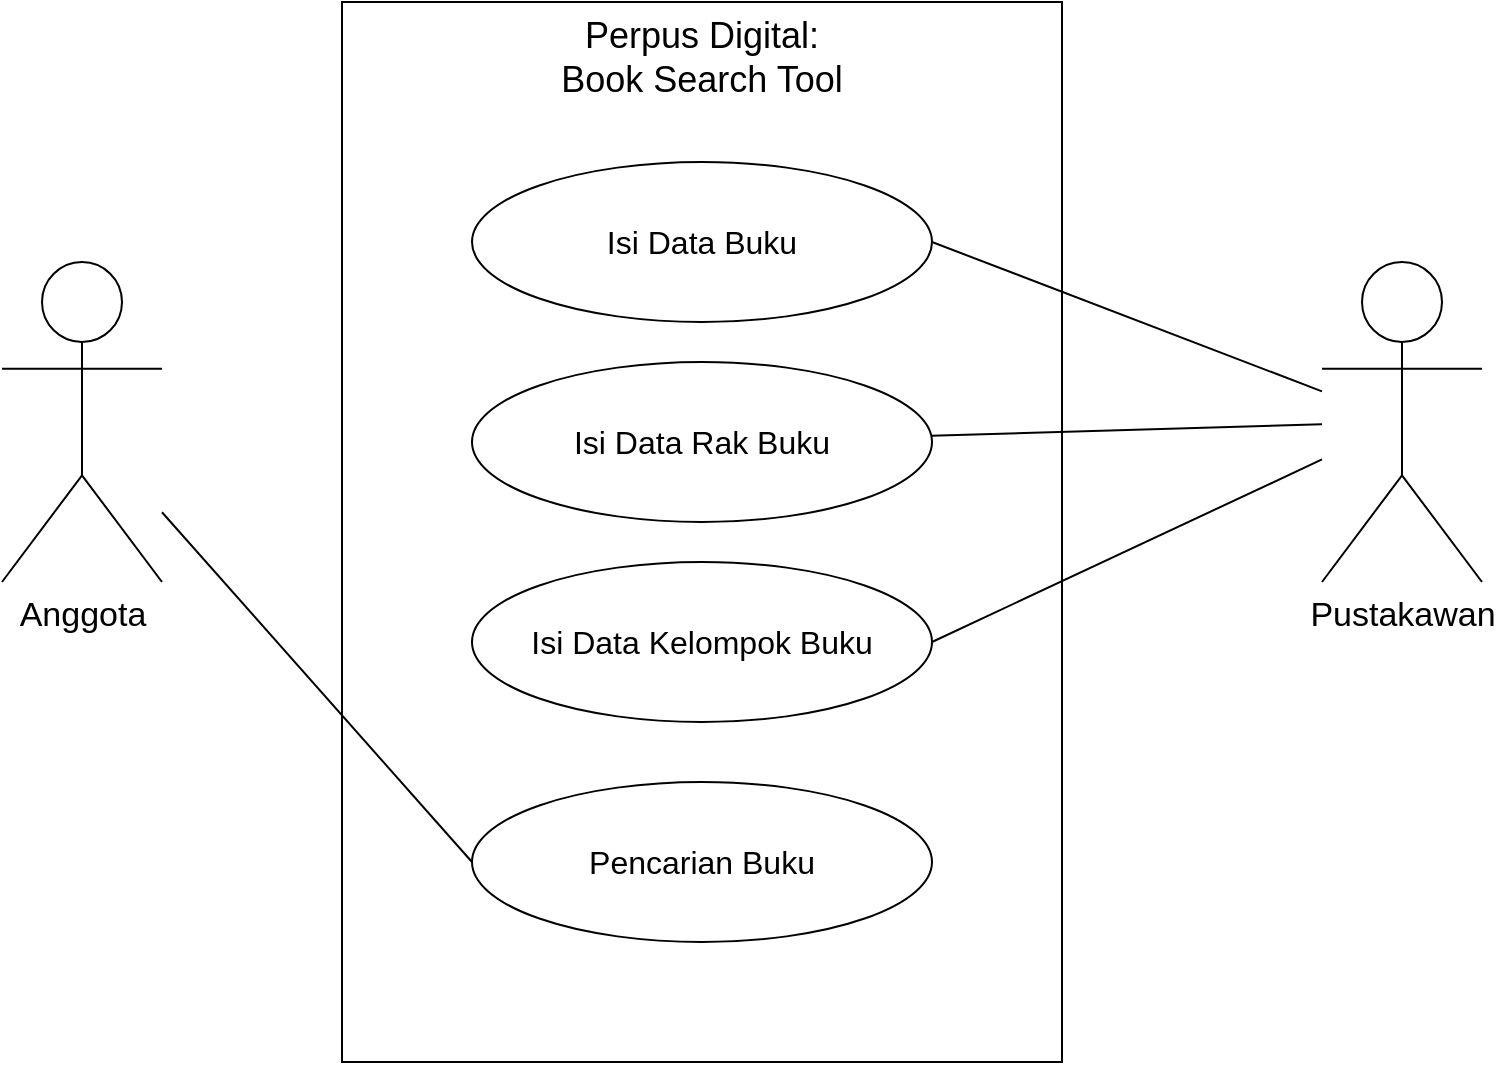 <mxfile version="22.0.4" type="github">
  <diagram name="Page-1" id="Qe8NNqC1n_HQHfVnkkSb">
    <mxGraphModel dx="1083" dy="555" grid="1" gridSize="10" guides="1" tooltips="1" connect="1" arrows="1" fold="1" page="1" pageScale="1" pageWidth="1100" pageHeight="850" math="0" shadow="0">
      <root>
        <mxCell id="0" />
        <mxCell id="1" parent="0" />
        <mxCell id="de2frktTmuJ2hW_A-FVS-1" value="Perpus Digital:&lt;br style=&quot;font-size: 18px;&quot;&gt;Book Search Tool" style="rounded=0;whiteSpace=wrap;html=1;verticalAlign=top;fontSize=18;" vertex="1" parent="1">
          <mxGeometry x="370" y="70" width="360" height="530" as="geometry" />
        </mxCell>
        <mxCell id="de2frktTmuJ2hW_A-FVS-2" value="Isi Data Buku" style="ellipse;whiteSpace=wrap;html=1;fontSize=16;" vertex="1" parent="1">
          <mxGeometry x="435" y="150" width="230" height="80" as="geometry" />
        </mxCell>
        <mxCell id="de2frktTmuJ2hW_A-FVS-3" value="Isi Data Rak Buku" style="ellipse;whiteSpace=wrap;html=1;fontSize=16;" vertex="1" parent="1">
          <mxGeometry x="435" y="250" width="230" height="80" as="geometry" />
        </mxCell>
        <mxCell id="de2frktTmuJ2hW_A-FVS-4" value="Isi Data Kelompok Buku" style="ellipse;whiteSpace=wrap;html=1;fontSize=16;" vertex="1" parent="1">
          <mxGeometry x="435" y="350" width="230" height="80" as="geometry" />
        </mxCell>
        <mxCell id="de2frktTmuJ2hW_A-FVS-5" value="Pencarian Buku" style="ellipse;whiteSpace=wrap;html=1;fontSize=16;" vertex="1" parent="1">
          <mxGeometry x="435" y="460" width="230" height="80" as="geometry" />
        </mxCell>
        <mxCell id="de2frktTmuJ2hW_A-FVS-9" value="Anggota" style="shape=umlActor;verticalLabelPosition=bottom;verticalAlign=top;html=1;outlineConnect=0;fontSize=17;" vertex="1" parent="1">
          <mxGeometry x="200" y="200" width="80" height="160" as="geometry" />
        </mxCell>
        <mxCell id="de2frktTmuJ2hW_A-FVS-10" value="Pustakawan" style="shape=umlActor;verticalLabelPosition=bottom;verticalAlign=top;html=1;outlineConnect=0;fontSize=17;" vertex="1" parent="1">
          <mxGeometry x="860" y="200" width="80" height="160" as="geometry" />
        </mxCell>
        <mxCell id="de2frktTmuJ2hW_A-FVS-11" value="" style="endArrow=none;html=1;rounded=0;entryX=0;entryY=0.5;entryDx=0;entryDy=0;" edge="1" parent="1" source="de2frktTmuJ2hW_A-FVS-9" target="de2frktTmuJ2hW_A-FVS-5">
          <mxGeometry width="50" height="50" relative="1" as="geometry">
            <mxPoint x="520" y="350" as="sourcePoint" />
            <mxPoint x="570" y="300" as="targetPoint" />
          </mxGeometry>
        </mxCell>
        <mxCell id="de2frktTmuJ2hW_A-FVS-12" value="" style="endArrow=none;html=1;rounded=0;exitX=1;exitY=0.5;exitDx=0;exitDy=0;" edge="1" parent="1" source="de2frktTmuJ2hW_A-FVS-2" target="de2frktTmuJ2hW_A-FVS-10">
          <mxGeometry width="50" height="50" relative="1" as="geometry">
            <mxPoint x="290" y="335" as="sourcePoint" />
            <mxPoint x="445" y="510" as="targetPoint" />
          </mxGeometry>
        </mxCell>
        <mxCell id="de2frktTmuJ2hW_A-FVS-13" value="" style="endArrow=none;html=1;rounded=0;" edge="1" parent="1" source="de2frktTmuJ2hW_A-FVS-3" target="de2frktTmuJ2hW_A-FVS-10">
          <mxGeometry width="50" height="50" relative="1" as="geometry">
            <mxPoint x="675" y="200" as="sourcePoint" />
            <mxPoint x="840" y="280" as="targetPoint" />
          </mxGeometry>
        </mxCell>
        <mxCell id="de2frktTmuJ2hW_A-FVS-14" value="" style="endArrow=none;html=1;rounded=0;exitX=1;exitY=0.5;exitDx=0;exitDy=0;" edge="1" parent="1" source="de2frktTmuJ2hW_A-FVS-4" target="de2frktTmuJ2hW_A-FVS-10">
          <mxGeometry width="50" height="50" relative="1" as="geometry">
            <mxPoint x="674" y="296" as="sourcePoint" />
            <mxPoint x="850" y="290" as="targetPoint" />
          </mxGeometry>
        </mxCell>
      </root>
    </mxGraphModel>
  </diagram>
</mxfile>
